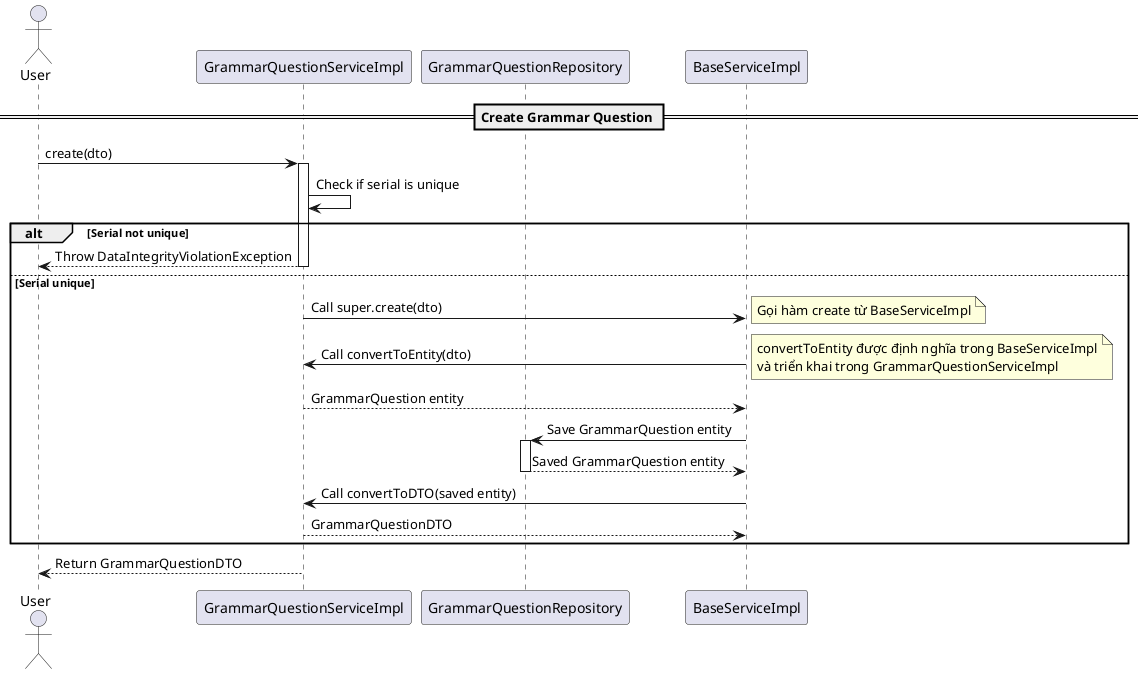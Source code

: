 @startuml CreateGrammarQuestion

actor User
participant "GrammarQuestionServiceImpl" as GQS
participant "GrammarQuestionRepository" as GQR
participant "BaseServiceImpl" as BSI

== Create Grammar Question ==
User -> GQS: create(dto)
activate GQS

GQS -> GQS: Check if serial is unique
alt Serial not unique
    GQS --> User: Throw DataIntegrityViolationException
    deactivate GQS
else Serial unique
    GQS -> BSI: Call super.create(dto)
    note right: Gọi hàm create từ BaseServiceImpl
    BSI -> GQS: Call convertToEntity(dto)
    note right: convertToEntity được định nghĩa trong BaseServiceImpl\nvà triển khai trong GrammarQuestionServiceImpl
    GQS --> BSI: GrammarQuestion entity

    BSI -> GQR: Save GrammarQuestion entity
    activate GQR
    GQR --> BSI: Saved GrammarQuestion entity
    deactivate GQR

    BSI -> GQS: Call convertToDTO(saved entity)
    GQS --> BSI: GrammarQuestionDTO
end

GQS --> User: Return GrammarQuestionDTO
deactivate GQS

@enduml
